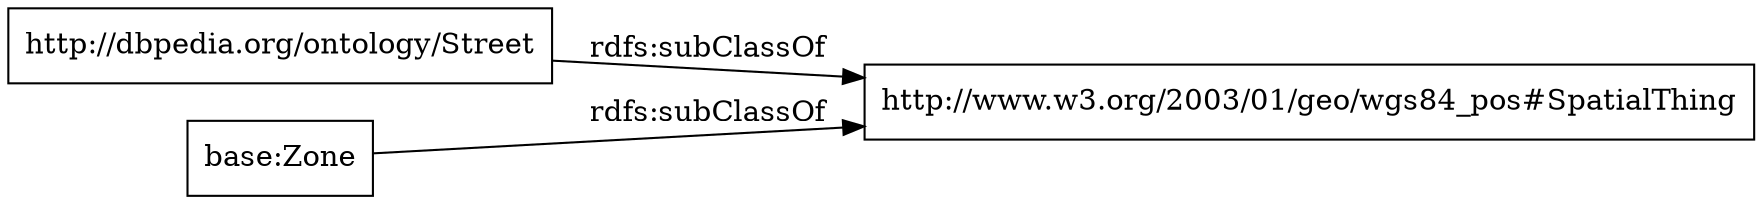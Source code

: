 digraph ar2dtool_diagram { 
rankdir=LR;
size="1000"
node [shape = rectangle, color="black"]; "http://www.w3.org/2003/01/geo/wgs84_pos#SpatialThing" "http://dbpedia.org/ontology/Street" "base:Zone" ; /*classes style*/
	"base:Zone" -> "http://www.w3.org/2003/01/geo/wgs84_pos#SpatialThing" [ label = "rdfs:subClassOf" ];
	"http://dbpedia.org/ontology/Street" -> "http://www.w3.org/2003/01/geo/wgs84_pos#SpatialThing" [ label = "rdfs:subClassOf" ];

}
